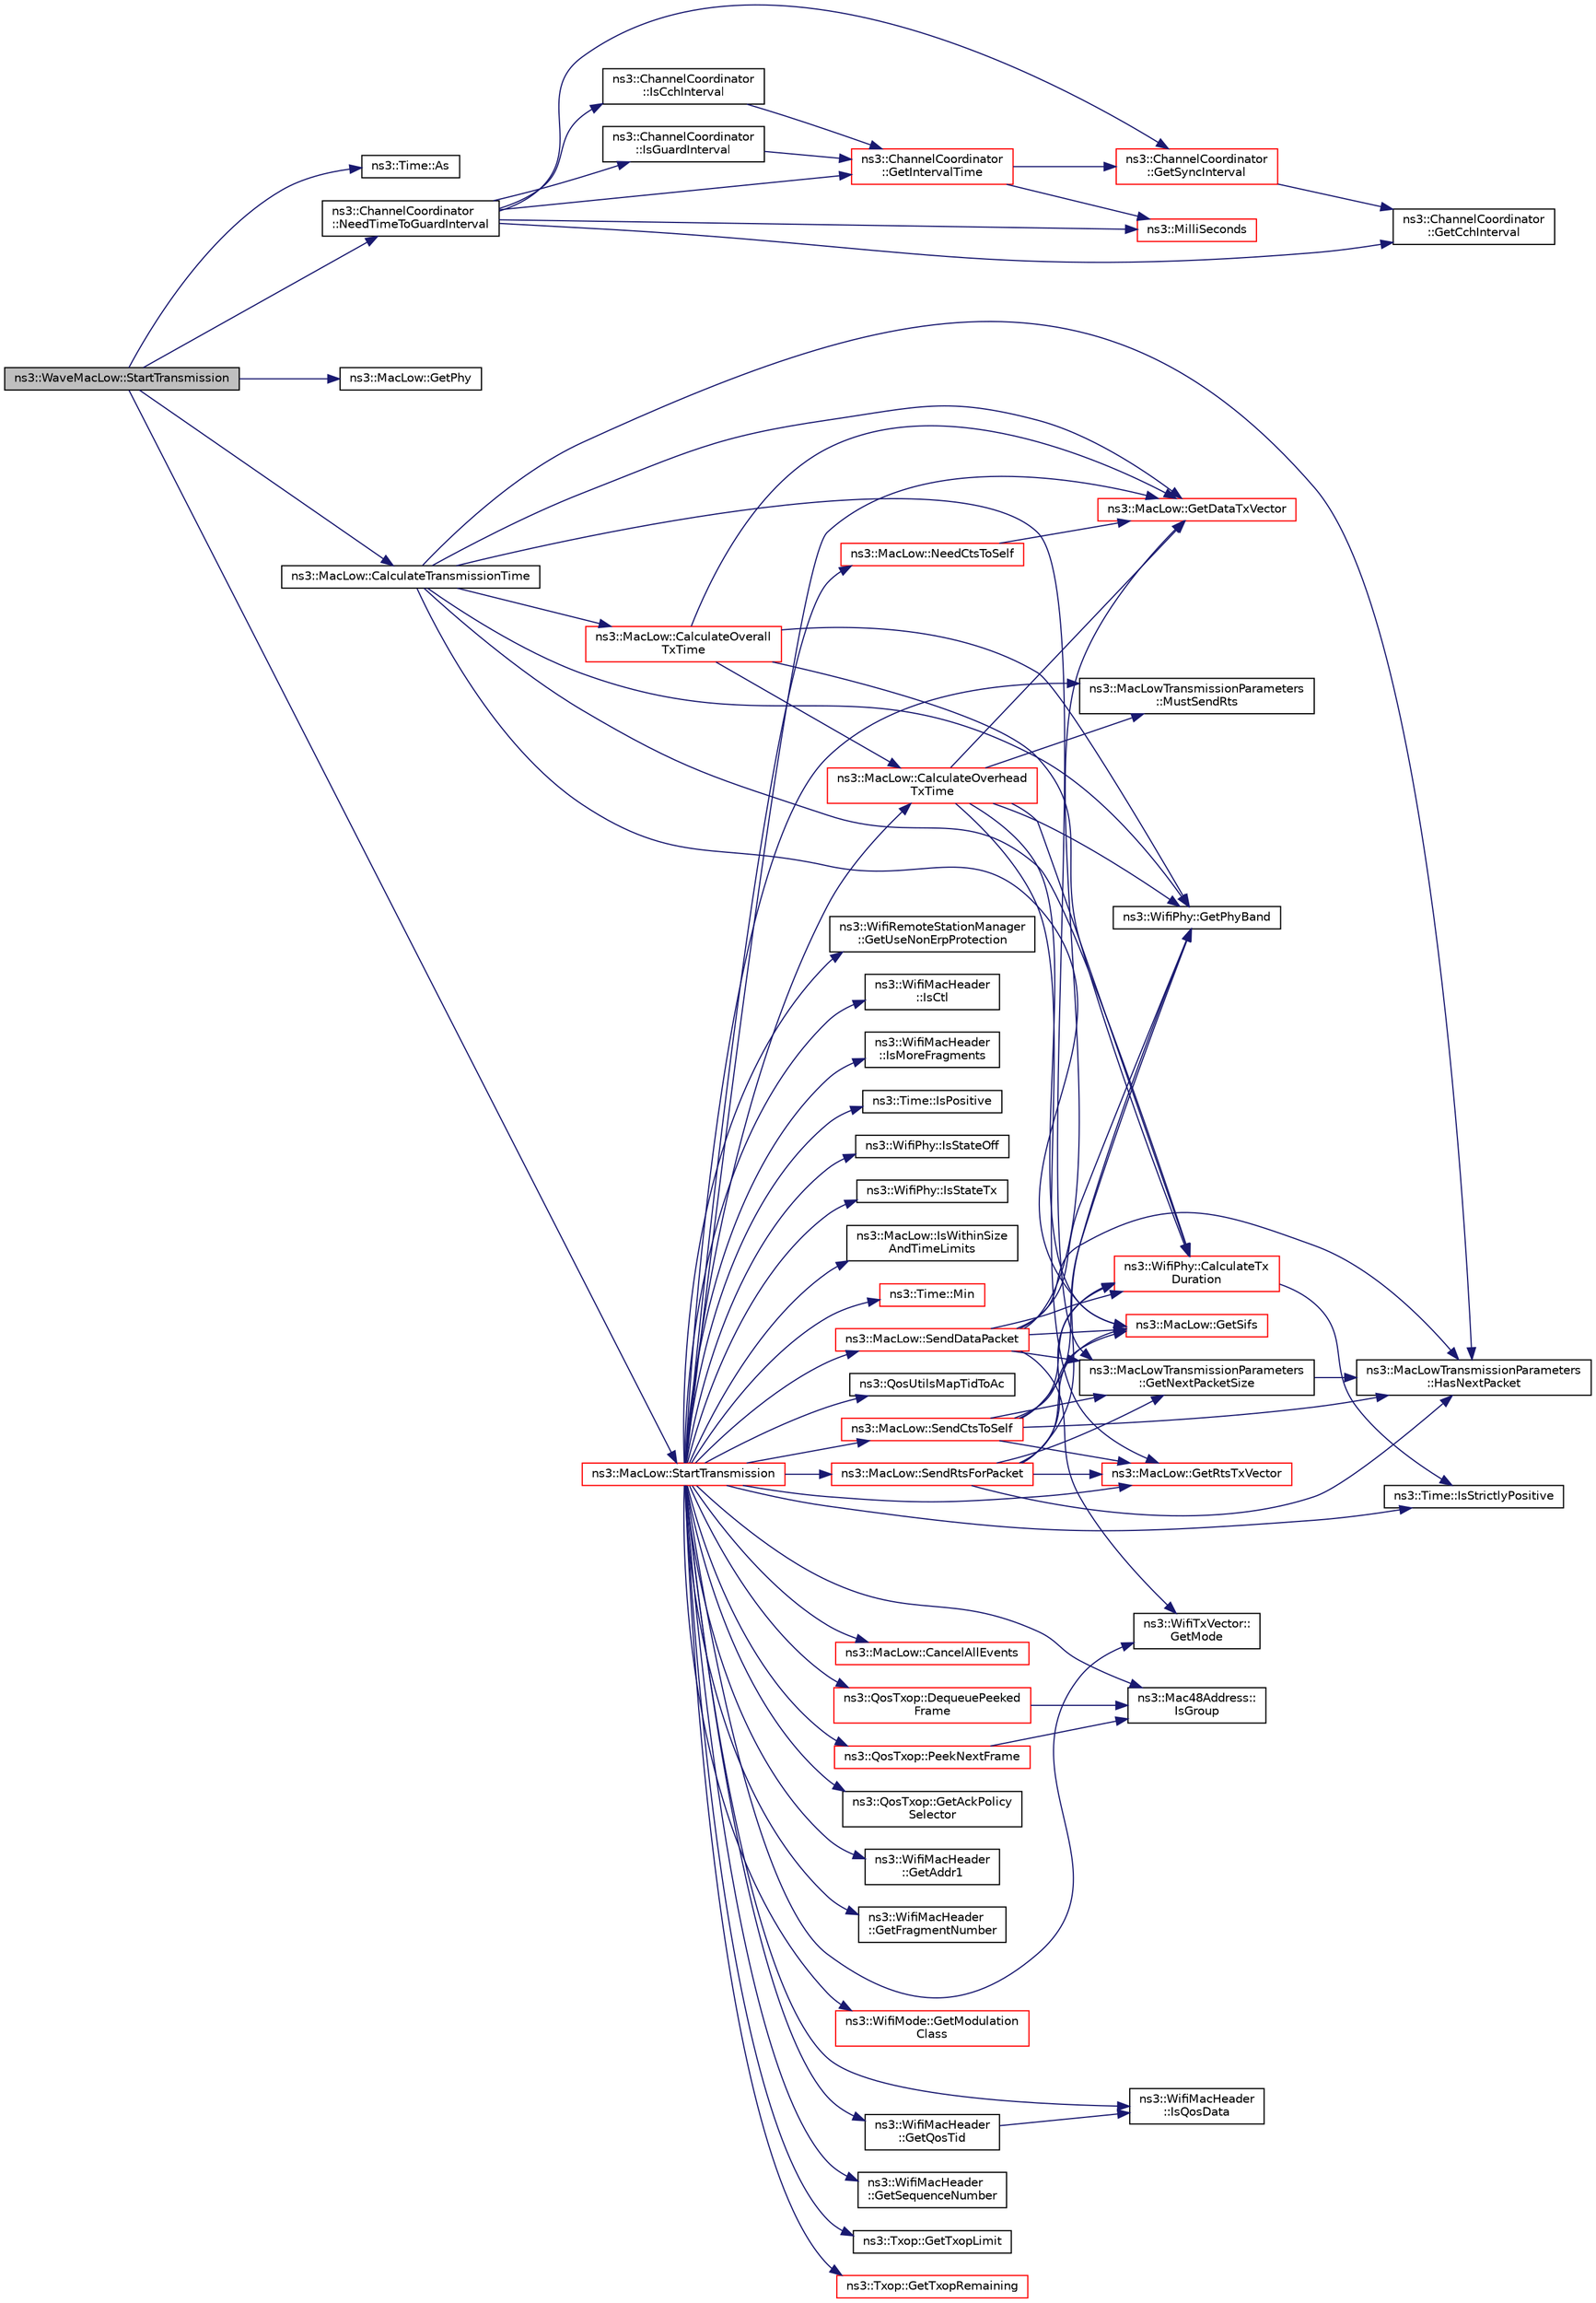 digraph "ns3::WaveMacLow::StartTransmission"
{
 // LATEX_PDF_SIZE
  edge [fontname="Helvetica",fontsize="10",labelfontname="Helvetica",labelfontsize="10"];
  node [fontname="Helvetica",fontsize="10",shape=record];
  rankdir="LR";
  Node1 [label="ns3::WaveMacLow::StartTransmission",height=0.2,width=0.4,color="black", fillcolor="grey75", style="filled", fontcolor="black",tooltip=" "];
  Node1 -> Node2 [color="midnightblue",fontsize="10",style="solid",fontname="Helvetica"];
  Node2 [label="ns3::Time::As",height=0.2,width=0.4,color="black", fillcolor="white", style="filled",URL="$classns3_1_1_time.html#ad5198e31c2512226ca0e58b31fad7fd0",tooltip="Attach a unit to a Time, to facilitate output in a specific unit."];
  Node1 -> Node3 [color="midnightblue",fontsize="10",style="solid",fontname="Helvetica"];
  Node3 [label="ns3::MacLow::CalculateTransmissionTime",height=0.2,width=0.4,color="black", fillcolor="white", style="filled",URL="$classns3_1_1_mac_low.html#a753fdeae4fb18b9b4d3b48c61f721686",tooltip=" "];
  Node3 -> Node4 [color="midnightblue",fontsize="10",style="solid",fontname="Helvetica"];
  Node4 [label="ns3::MacLow::CalculateOverall\lTxTime",height=0.2,width=0.4,color="red", fillcolor="white", style="filled",URL="$classns3_1_1_mac_low.html#a77295a7a4b2e8787e8217f1e58b1746f",tooltip=" "];
  Node4 -> Node5 [color="midnightblue",fontsize="10",style="solid",fontname="Helvetica"];
  Node5 [label="ns3::MacLow::CalculateOverhead\lTxTime",height=0.2,width=0.4,color="red", fillcolor="white", style="filled",URL="$classns3_1_1_mac_low.html#aa2d5acb9a87a417cfa46a4e8b4a8ed01",tooltip=" "];
  Node5 -> Node6 [color="midnightblue",fontsize="10",style="solid",fontname="Helvetica"];
  Node6 [label="ns3::WifiPhy::CalculateTx\lDuration",height=0.2,width=0.4,color="red", fillcolor="white", style="filled",URL="$classns3_1_1_wifi_phy.html#ab05d00f449ae33a33eb7a5bc2a6a5cc5",tooltip=" "];
  Node6 -> Node39 [color="midnightblue",fontsize="10",style="solid",fontname="Helvetica"];
  Node39 [label="ns3::Time::IsStrictlyPositive",height=0.2,width=0.4,color="black", fillcolor="white", style="filled",URL="$classns3_1_1_time.html#a0d01aeab2308df799ea2f340d816d4c5",tooltip="Exactly equivalent to t > 0."];
  Node5 -> Node45 [color="midnightblue",fontsize="10",style="solid",fontname="Helvetica"];
  Node45 [label="ns3::MacLow::GetDataTxVector",height=0.2,width=0.4,color="red", fillcolor="white", style="filled",URL="$classns3_1_1_mac_low.html#aeb3a8ccdb7a068b7ee69d507a66a1b60",tooltip="Return a TXVECTOR for the Data frame given the destination."];
  Node5 -> Node44 [color="midnightblue",fontsize="10",style="solid",fontname="Helvetica"];
  Node44 [label="ns3::WifiPhy::GetPhyBand",height=0.2,width=0.4,color="black", fillcolor="white", style="filled",URL="$classns3_1_1_wifi_phy.html#a2b02fa39810ecab33690e7a83660964f",tooltip="Get the configured Wi-Fi band."];
  Node5 -> Node119 [color="midnightblue",fontsize="10",style="solid",fontname="Helvetica"];
  Node119 [label="ns3::MacLow::GetRtsTxVector",height=0.2,width=0.4,color="red", fillcolor="white", style="filled",URL="$classns3_1_1_mac_low.html#a89fbeddfe91a47f0dcc1f3d7fd5108a0",tooltip="Return a TXVECTOR for the RTS frame given the destination."];
  Node5 -> Node112 [color="midnightblue",fontsize="10",style="solid",fontname="Helvetica"];
  Node112 [label="ns3::MacLow::GetSifs",height=0.2,width=0.4,color="red", fillcolor="white", style="filled",URL="$classns3_1_1_mac_low.html#a142444428826e0a5f67265dfd7b0f4d2",tooltip="Return Short Interframe Space (SIFS) of this MacLow."];
  Node5 -> Node122 [color="midnightblue",fontsize="10",style="solid",fontname="Helvetica"];
  Node122 [label="ns3::MacLowTransmissionParameters\l::MustSendRts",height=0.2,width=0.4,color="black", fillcolor="white", style="filled",URL="$classns3_1_1_mac_low_transmission_parameters.html#a45d8fd5c62e59a4a41c77aee3fe668f7",tooltip=" "];
  Node4 -> Node6 [color="midnightblue",fontsize="10",style="solid",fontname="Helvetica"];
  Node4 -> Node45 [color="midnightblue",fontsize="10",style="solid",fontname="Helvetica"];
  Node4 -> Node44 [color="midnightblue",fontsize="10",style="solid",fontname="Helvetica"];
  Node3 -> Node6 [color="midnightblue",fontsize="10",style="solid",fontname="Helvetica"];
  Node3 -> Node45 [color="midnightblue",fontsize="10",style="solid",fontname="Helvetica"];
  Node3 -> Node125 [color="midnightblue",fontsize="10",style="solid",fontname="Helvetica"];
  Node125 [label="ns3::MacLowTransmissionParameters\l::GetNextPacketSize",height=0.2,width=0.4,color="black", fillcolor="white", style="filled",URL="$classns3_1_1_mac_low_transmission_parameters.html#abbe0a559eea37bf8d11162a7c88f3816",tooltip=" "];
  Node125 -> Node126 [color="midnightblue",fontsize="10",style="solid",fontname="Helvetica"];
  Node126 [label="ns3::MacLowTransmissionParameters\l::HasNextPacket",height=0.2,width=0.4,color="black", fillcolor="white", style="filled",URL="$classns3_1_1_mac_low_transmission_parameters.html#a2832d2778353fbdd8cb92fbe3ea9da9d",tooltip=" "];
  Node3 -> Node44 [color="midnightblue",fontsize="10",style="solid",fontname="Helvetica"];
  Node3 -> Node112 [color="midnightblue",fontsize="10",style="solid",fontname="Helvetica"];
  Node3 -> Node126 [color="midnightblue",fontsize="10",style="solid",fontname="Helvetica"];
  Node1 -> Node127 [color="midnightblue",fontsize="10",style="solid",fontname="Helvetica"];
  Node127 [label="ns3::MacLow::GetPhy",height=0.2,width=0.4,color="black", fillcolor="white", style="filled",URL="$classns3_1_1_mac_low.html#ae13a7fe07e7f9c7eddfc14bc8bbc2734",tooltip=" "];
  Node1 -> Node128 [color="midnightblue",fontsize="10",style="solid",fontname="Helvetica"];
  Node128 [label="ns3::ChannelCoordinator\l::NeedTimeToGuardInterval",height=0.2,width=0.4,color="black", fillcolor="white", style="filled",URL="$classns3_1_1_channel_coordinator.html#ab64d58808e96d8e569e33116cfb6d3ed",tooltip=" "];
  Node128 -> Node129 [color="midnightblue",fontsize="10",style="solid",fontname="Helvetica"];
  Node129 [label="ns3::ChannelCoordinator\l::GetCchInterval",height=0.2,width=0.4,color="black", fillcolor="white", style="filled",URL="$classns3_1_1_channel_coordinator.html#a0277118b1c55dd93f806b1e717a8bdc2",tooltip=" "];
  Node128 -> Node130 [color="midnightblue",fontsize="10",style="solid",fontname="Helvetica"];
  Node130 [label="ns3::ChannelCoordinator\l::GetIntervalTime",height=0.2,width=0.4,color="red", fillcolor="white", style="filled",URL="$classns3_1_1_channel_coordinator.html#aec3dde7af6a59f98738086eaa3f2cf6c",tooltip=" "];
  Node130 -> Node133 [color="midnightblue",fontsize="10",style="solid",fontname="Helvetica"];
  Node133 [label="ns3::ChannelCoordinator\l::GetSyncInterval",height=0.2,width=0.4,color="red", fillcolor="white", style="filled",URL="$classns3_1_1_channel_coordinator.html#a935a6b9e32f9d0e2dd7de741e9a60417",tooltip=" "];
  Node133 -> Node129 [color="midnightblue",fontsize="10",style="solid",fontname="Helvetica"];
  Node130 -> Node135 [color="midnightblue",fontsize="10",style="solid",fontname="Helvetica"];
  Node135 [label="ns3::MilliSeconds",height=0.2,width=0.4,color="red", fillcolor="white", style="filled",URL="$group__timecivil.html#gaf26127cf4571146b83a92ee18679c7a9",tooltip="Construct a Time in the indicated unit."];
  Node128 -> Node133 [color="midnightblue",fontsize="10",style="solid",fontname="Helvetica"];
  Node128 -> Node187 [color="midnightblue",fontsize="10",style="solid",fontname="Helvetica"];
  Node187 [label="ns3::ChannelCoordinator\l::IsCchInterval",height=0.2,width=0.4,color="black", fillcolor="white", style="filled",URL="$classns3_1_1_channel_coordinator.html#afd434629c3045704c28599233d274207",tooltip=" "];
  Node187 -> Node130 [color="midnightblue",fontsize="10",style="solid",fontname="Helvetica"];
  Node128 -> Node188 [color="midnightblue",fontsize="10",style="solid",fontname="Helvetica"];
  Node188 [label="ns3::ChannelCoordinator\l::IsGuardInterval",height=0.2,width=0.4,color="black", fillcolor="white", style="filled",URL="$classns3_1_1_channel_coordinator.html#a79cca5931125d9f1beadba809ddf8024",tooltip=" "];
  Node188 -> Node130 [color="midnightblue",fontsize="10",style="solid",fontname="Helvetica"];
  Node128 -> Node135 [color="midnightblue",fontsize="10",style="solid",fontname="Helvetica"];
  Node1 -> Node189 [color="midnightblue",fontsize="10",style="solid",fontname="Helvetica"];
  Node189 [label="ns3::MacLow::StartTransmission",height=0.2,width=0.4,color="red", fillcolor="white", style="filled",URL="$classns3_1_1_mac_low.html#aa477261c5209c13c66af9e2ae78b07e5",tooltip=" "];
  Node189 -> Node5 [color="midnightblue",fontsize="10",style="solid",fontname="Helvetica"];
  Node189 -> Node190 [color="midnightblue",fontsize="10",style="solid",fontname="Helvetica"];
  Node190 [label="ns3::MacLow::CancelAllEvents",height=0.2,width=0.4,color="red", fillcolor="white", style="filled",URL="$classns3_1_1_mac_low.html#afecf8a67fd2052dc23f94e77b9768d6b",tooltip="Cancel all scheduled events."];
  Node189 -> Node199 [color="midnightblue",fontsize="10",style="solid",fontname="Helvetica"];
  Node199 [label="ns3::QosTxop::DequeuePeeked\lFrame",height=0.2,width=0.4,color="red", fillcolor="white", style="filled",URL="$classns3_1_1_qos_txop.html#aca4454e7f7b309895c944e4e82069eda",tooltip="Dequeue the frame that has been previously peeked by calling PeekNextFrame."];
  Node199 -> Node110 [color="midnightblue",fontsize="10",style="solid",fontname="Helvetica"];
  Node110 [label="ns3::Mac48Address::\lIsGroup",height=0.2,width=0.4,color="black", fillcolor="white", style="filled",URL="$classns3_1_1_mac48_address.html#a56fbd59ebf507db02609a1e77c7c4656",tooltip=" "];
  Node189 -> Node205 [color="midnightblue",fontsize="10",style="solid",fontname="Helvetica"];
  Node205 [label="ns3::QosTxop::GetAckPolicy\lSelector",height=0.2,width=0.4,color="black", fillcolor="white", style="filled",URL="$classns3_1_1_qos_txop.html#ae4df8886ca4f21adb32e17bbe85d41d0",tooltip="Return the ack policy selector."];
  Node189 -> Node52 [color="midnightblue",fontsize="10",style="solid",fontname="Helvetica"];
  Node52 [label="ns3::WifiMacHeader\l::GetAddr1",height=0.2,width=0.4,color="black", fillcolor="white", style="filled",URL="$classns3_1_1_wifi_mac_header.html#aa1c4acbda4ace9f7a920c97d71bdd097",tooltip="Return the address in the Address 1 field."];
  Node189 -> Node45 [color="midnightblue",fontsize="10",style="solid",fontname="Helvetica"];
  Node189 -> Node206 [color="midnightblue",fontsize="10",style="solid",fontname="Helvetica"];
  Node206 [label="ns3::WifiMacHeader\l::GetFragmentNumber",height=0.2,width=0.4,color="black", fillcolor="white", style="filled",URL="$classns3_1_1_wifi_mac_header.html#ad9561dff47c79b01053238ae56f08144",tooltip="Return the fragment number of the header."];
  Node189 -> Node17 [color="midnightblue",fontsize="10",style="solid",fontname="Helvetica"];
  Node17 [label="ns3::WifiTxVector::\lGetMode",height=0.2,width=0.4,color="black", fillcolor="white", style="filled",URL="$classns3_1_1_wifi_tx_vector.html#a47d0b3ae3c7de8817626469f5fe1be6a",tooltip="If this TX vector is associated with an SU PPDU, return the selected payload transmission mode."];
  Node189 -> Node18 [color="midnightblue",fontsize="10",style="solid",fontname="Helvetica"];
  Node18 [label="ns3::WifiMode::GetModulation\lClass",height=0.2,width=0.4,color="red", fillcolor="white", style="filled",URL="$classns3_1_1_wifi_mode.html#a67e1664cac501221b63a2be307184cc9",tooltip=" "];
  Node189 -> Node207 [color="midnightblue",fontsize="10",style="solid",fontname="Helvetica"];
  Node207 [label="ns3::WifiMacHeader\l::GetQosTid",height=0.2,width=0.4,color="black", fillcolor="white", style="filled",URL="$classns3_1_1_wifi_mac_header.html#a07391fd5b12f7a90fe55325fcccc8e3a",tooltip="Return the Traffic ID of a QoS header."];
  Node207 -> Node208 [color="midnightblue",fontsize="10",style="solid",fontname="Helvetica"];
  Node208 [label="ns3::WifiMacHeader\l::IsQosData",height=0.2,width=0.4,color="black", fillcolor="white", style="filled",URL="$classns3_1_1_wifi_mac_header.html#a368b97ef91b953af76794112fd3681c2",tooltip="Return true if the Type is DATA and Subtype is one of the possible values for QoS Data."];
  Node189 -> Node119 [color="midnightblue",fontsize="10",style="solid",fontname="Helvetica"];
  Node189 -> Node209 [color="midnightblue",fontsize="10",style="solid",fontname="Helvetica"];
  Node209 [label="ns3::WifiMacHeader\l::GetSequenceNumber",height=0.2,width=0.4,color="black", fillcolor="white", style="filled",URL="$classns3_1_1_wifi_mac_header.html#a3d393ad4f9cfaca5ce0ac239a27f2763",tooltip="Return the sequence number of the header."];
  Node189 -> Node210 [color="midnightblue",fontsize="10",style="solid",fontname="Helvetica"];
  Node210 [label="ns3::Txop::GetTxopLimit",height=0.2,width=0.4,color="black", fillcolor="white", style="filled",URL="$classns3_1_1_txop.html#a4c3271887c9fb5dcb2ef61651a3a60de",tooltip="Return the TXOP limit."];
  Node189 -> Node211 [color="midnightblue",fontsize="10",style="solid",fontname="Helvetica"];
  Node211 [label="ns3::Txop::GetTxopRemaining",height=0.2,width=0.4,color="red", fillcolor="white", style="filled",URL="$classns3_1_1_txop.html#a728794caac9a10954c087382fa5e52e3",tooltip="Return the remaining duration in the current TXOP."];
  Node189 -> Node212 [color="midnightblue",fontsize="10",style="solid",fontname="Helvetica"];
  Node212 [label="ns3::WifiRemoteStationManager\l::GetUseNonErpProtection",height=0.2,width=0.4,color="black", fillcolor="white", style="filled",URL="$classns3_1_1_wifi_remote_station_manager.html#a56c0dcf2fa05e42a3fce2d2f3682f053",tooltip="Return whether the device supports protection of non-ERP stations."];
  Node189 -> Node213 [color="midnightblue",fontsize="10",style="solid",fontname="Helvetica"];
  Node213 [label="ns3::WifiMacHeader\l::IsCtl",height=0.2,width=0.4,color="black", fillcolor="white", style="filled",URL="$classns3_1_1_wifi_mac_header.html#a035659d44f96e937bedc7a99fdadfb79",tooltip="Return true if the Type is Control."];
  Node189 -> Node110 [color="midnightblue",fontsize="10",style="solid",fontname="Helvetica"];
  Node189 -> Node214 [color="midnightblue",fontsize="10",style="solid",fontname="Helvetica"];
  Node214 [label="ns3::WifiMacHeader\l::IsMoreFragments",height=0.2,width=0.4,color="black", fillcolor="white", style="filled",URL="$classns3_1_1_wifi_mac_header.html#aca9ed3a0624958d52169c3c7ec709a77",tooltip="Return if the More Fragment bit is set."];
  Node189 -> Node215 [color="midnightblue",fontsize="10",style="solid",fontname="Helvetica"];
  Node215 [label="ns3::Time::IsPositive",height=0.2,width=0.4,color="black", fillcolor="white", style="filled",URL="$classns3_1_1_time.html#a4f51b65effdc06da17175290bbaca766",tooltip="Exactly equivalent to t >= 0."];
  Node189 -> Node208 [color="midnightblue",fontsize="10",style="solid",fontname="Helvetica"];
  Node189 -> Node216 [color="midnightblue",fontsize="10",style="solid",fontname="Helvetica"];
  Node216 [label="ns3::WifiPhy::IsStateOff",height=0.2,width=0.4,color="black", fillcolor="white", style="filled",URL="$classns3_1_1_wifi_phy.html#af8e36d9c6e315830857383cfa32ba90e",tooltip=" "];
  Node189 -> Node217 [color="midnightblue",fontsize="10",style="solid",fontname="Helvetica"];
  Node217 [label="ns3::WifiPhy::IsStateTx",height=0.2,width=0.4,color="black", fillcolor="white", style="filled",URL="$classns3_1_1_wifi_phy.html#a0f6d4a763fceaf0df59ddf67628c8d99",tooltip=" "];
  Node189 -> Node39 [color="midnightblue",fontsize="10",style="solid",fontname="Helvetica"];
  Node189 -> Node218 [color="midnightblue",fontsize="10",style="solid",fontname="Helvetica"];
  Node218 [label="ns3::MacLow::IsWithinSize\lAndTimeLimits",height=0.2,width=0.4,color="black", fillcolor="white", style="filled",URL="$classns3_1_1_mac_low.html#a5c4f4debe30b56507a057c89a693e26b",tooltip="Check whether the given MPDU, if transmitted according to the given TX vector, meets the constraint o..."];
  Node189 -> Node219 [color="midnightblue",fontsize="10",style="solid",fontname="Helvetica"];
  Node219 [label="ns3::Time::Min",height=0.2,width=0.4,color="red", fillcolor="white", style="filled",URL="$classns3_1_1_time.html#a75169ee37c557c616eb79e1a15ed09b7",tooltip="Minimum representable Time Not to be confused with Min(Time,Time)."];
  Node189 -> Node122 [color="midnightblue",fontsize="10",style="solid",fontname="Helvetica"];
  Node189 -> Node220 [color="midnightblue",fontsize="10",style="solid",fontname="Helvetica"];
  Node220 [label="ns3::MacLow::NeedCtsToSelf",height=0.2,width=0.4,color="red", fillcolor="white", style="filled",URL="$classns3_1_1_mac_low.html#a3cb981924c8ab9855e5779792988dd21",tooltip="Check if CTS-to-self mechanism should be used for the current packet."];
  Node220 -> Node45 [color="midnightblue",fontsize="10",style="solid",fontname="Helvetica"];
  Node189 -> Node222 [color="midnightblue",fontsize="10",style="solid",fontname="Helvetica"];
  Node222 [label="ns3::QosTxop::PeekNextFrame",height=0.2,width=0.4,color="red", fillcolor="white", style="filled",URL="$classns3_1_1_qos_txop.html#ab3593f49a4393ec17d161f67343d7377",tooltip="Peek the next frame to transmit to the given receiver and of the given TID from the block ack manager..."];
  Node222 -> Node110 [color="midnightblue",fontsize="10",style="solid",fontname="Helvetica"];
  Node189 -> Node228 [color="midnightblue",fontsize="10",style="solid",fontname="Helvetica"];
  Node228 [label="ns3::QosUtilsMapTidToAc",height=0.2,width=0.4,color="black", fillcolor="white", style="filled",URL="$group__wifi.html#ga4e36efcff6dd83eaee42e1af0de43d48",tooltip="Maps TID (Traffic ID) to Access classes."];
  Node189 -> Node229 [color="midnightblue",fontsize="10",style="solid",fontname="Helvetica"];
  Node229 [label="ns3::MacLow::SendCtsToSelf",height=0.2,width=0.4,color="red", fillcolor="white", style="filled",URL="$classns3_1_1_mac_low.html#a209c346576d367ef16cfa1cfdefff909",tooltip="Send CTS for a CTS-to-self mechanism."];
  Node229 -> Node6 [color="midnightblue",fontsize="10",style="solid",fontname="Helvetica"];
  Node229 -> Node125 [color="midnightblue",fontsize="10",style="solid",fontname="Helvetica"];
  Node229 -> Node44 [color="midnightblue",fontsize="10",style="solid",fontname="Helvetica"];
  Node229 -> Node119 [color="midnightblue",fontsize="10",style="solid",fontname="Helvetica"];
  Node229 -> Node112 [color="midnightblue",fontsize="10",style="solid",fontname="Helvetica"];
  Node229 -> Node126 [color="midnightblue",fontsize="10",style="solid",fontname="Helvetica"];
  Node189 -> Node407 [color="midnightblue",fontsize="10",style="solid",fontname="Helvetica"];
  Node407 [label="ns3::MacLow::SendDataPacket",height=0.2,width=0.4,color="red", fillcolor="white", style="filled",URL="$classns3_1_1_mac_low.html#ab177d7c7ba53c56f91612114412914bf",tooltip="Send Data packet, which can be Data-Ack or RTS-CTS-Data-Ack transaction."];
  Node407 -> Node6 [color="midnightblue",fontsize="10",style="solid",fontname="Helvetica"];
  Node407 -> Node45 [color="midnightblue",fontsize="10",style="solid",fontname="Helvetica"];
  Node407 -> Node17 [color="midnightblue",fontsize="10",style="solid",fontname="Helvetica"];
  Node407 -> Node125 [color="midnightblue",fontsize="10",style="solid",fontname="Helvetica"];
  Node407 -> Node44 [color="midnightblue",fontsize="10",style="solid",fontname="Helvetica"];
  Node407 -> Node112 [color="midnightblue",fontsize="10",style="solid",fontname="Helvetica"];
  Node407 -> Node126 [color="midnightblue",fontsize="10",style="solid",fontname="Helvetica"];
  Node189 -> Node408 [color="midnightblue",fontsize="10",style="solid",fontname="Helvetica"];
  Node408 [label="ns3::MacLow::SendRtsForPacket",height=0.2,width=0.4,color="red", fillcolor="white", style="filled",URL="$classns3_1_1_mac_low.html#ac472702b866a51ea2dfb7637381897aa",tooltip="Send RTS to begin RTS-CTS-Data-Ack transaction."];
  Node408 -> Node6 [color="midnightblue",fontsize="10",style="solid",fontname="Helvetica"];
  Node408 -> Node125 [color="midnightblue",fontsize="10",style="solid",fontname="Helvetica"];
  Node408 -> Node44 [color="midnightblue",fontsize="10",style="solid",fontname="Helvetica"];
  Node408 -> Node119 [color="midnightblue",fontsize="10",style="solid",fontname="Helvetica"];
  Node408 -> Node112 [color="midnightblue",fontsize="10",style="solid",fontname="Helvetica"];
  Node408 -> Node126 [color="midnightblue",fontsize="10",style="solid",fontname="Helvetica"];
}
